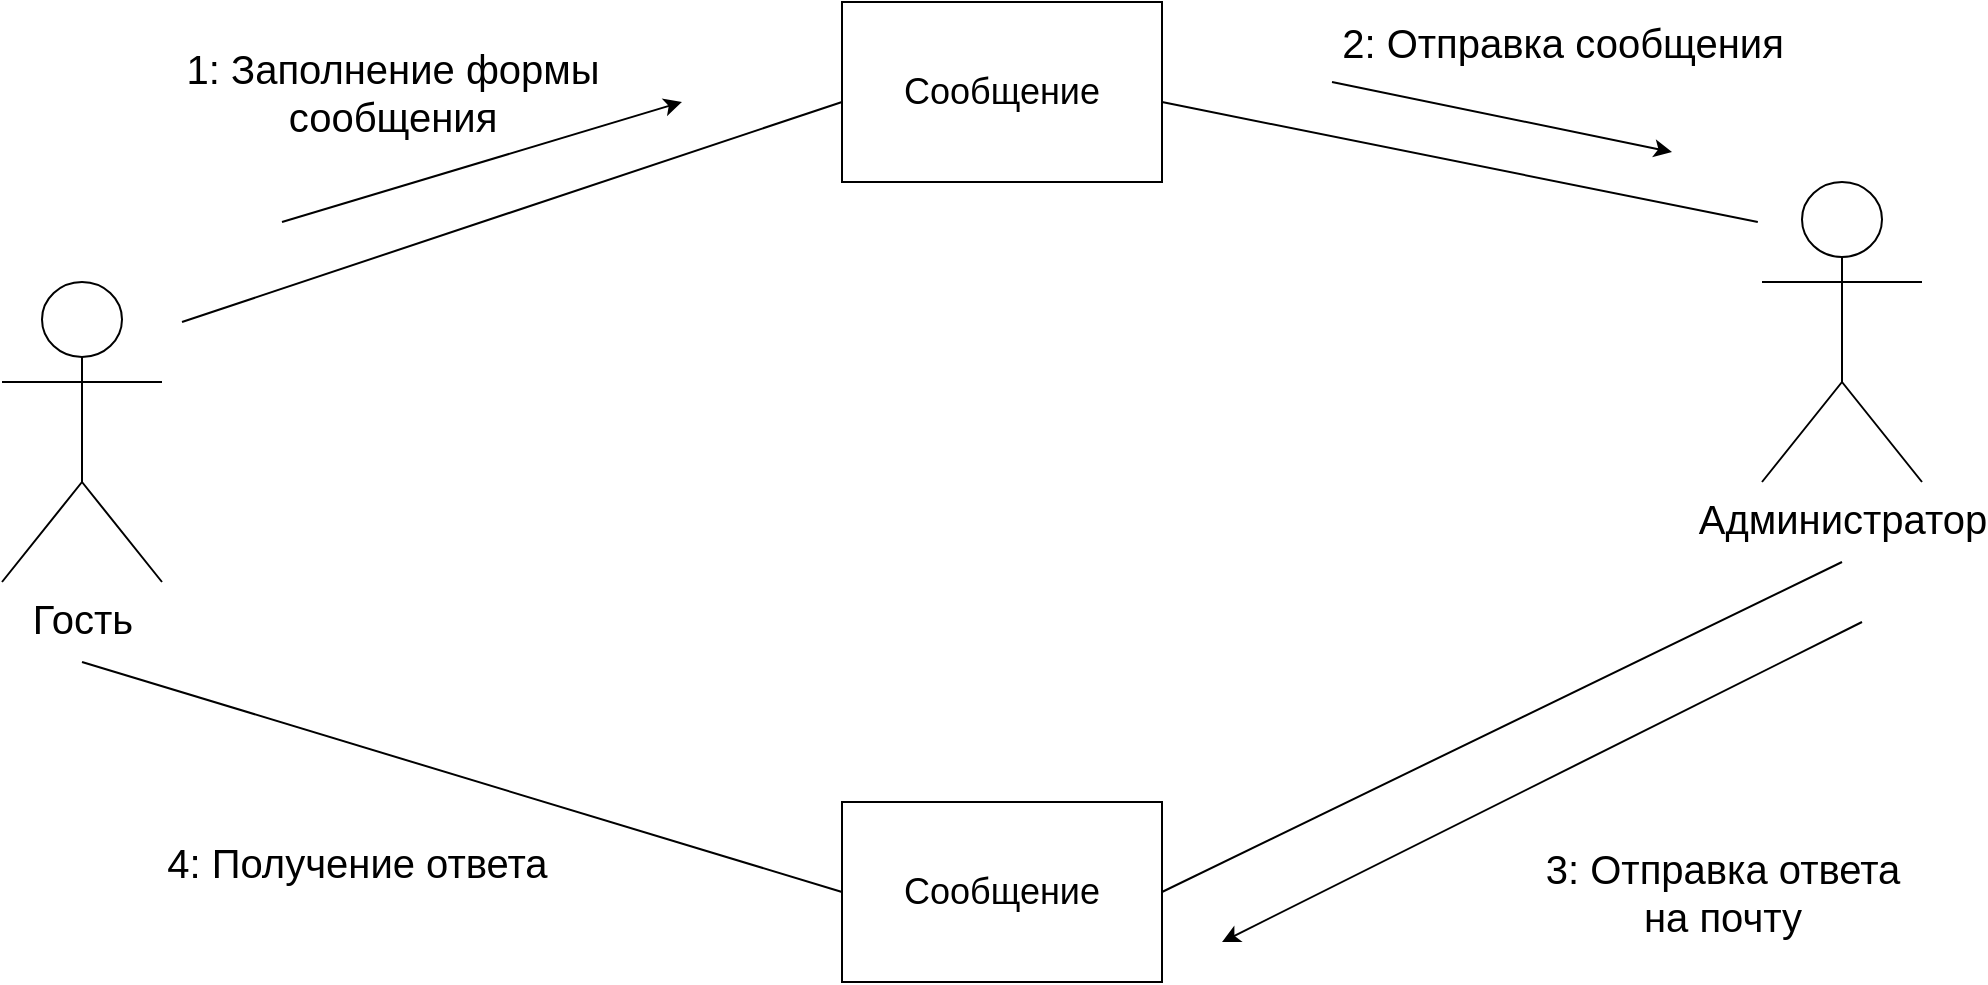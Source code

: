 <mxfile version="24.6.4" type="device">
  <diagram name="Страница — 1" id="BzyWAdhGi7d21yVxBeBD">
    <mxGraphModel dx="1235" dy="740" grid="1" gridSize="10" guides="1" tooltips="1" connect="1" arrows="1" fold="1" page="1" pageScale="1" pageWidth="3300" pageHeight="2339" math="0" shadow="0">
      <root>
        <mxCell id="0" />
        <mxCell id="1" parent="0" />
        <mxCell id="PSzE1qa0EJoJ_1Spib9P-2" value="&lt;font style=&quot;font-size: 20px;&quot;&gt;Гость&lt;/font&gt;" style="shape=umlActor;verticalLabelPosition=bottom;verticalAlign=top;html=1;outlineConnect=0;" parent="1" vertex="1">
          <mxGeometry x="680" y="430" width="80" height="150" as="geometry" />
        </mxCell>
        <mxCell id="PSzE1qa0EJoJ_1Spib9P-4" value="" style="endArrow=none;html=1;rounded=0;" parent="1" edge="1">
          <mxGeometry width="50" height="50" relative="1" as="geometry">
            <mxPoint x="770" y="450" as="sourcePoint" />
            <mxPoint x="1100" y="340" as="targetPoint" />
          </mxGeometry>
        </mxCell>
        <mxCell id="PSzE1qa0EJoJ_1Spib9P-5" value="" style="endArrow=classic;html=1;rounded=0;" parent="1" edge="1">
          <mxGeometry width="50" height="50" relative="1" as="geometry">
            <mxPoint x="820" y="400" as="sourcePoint" />
            <mxPoint x="1020" y="340" as="targetPoint" />
          </mxGeometry>
        </mxCell>
        <mxCell id="PSzE1qa0EJoJ_1Spib9P-6" value="&lt;font style=&quot;font-size: 20px;&quot;&gt;1: Заполнение формы&lt;br&gt;сообщения&lt;/font&gt;" style="text;html=1;align=center;verticalAlign=middle;resizable=0;points=[];autosize=1;strokeColor=none;fillColor=none;" parent="1" vertex="1">
          <mxGeometry x="760" y="305" width="230" height="60" as="geometry" />
        </mxCell>
        <mxCell id="PSzE1qa0EJoJ_1Spib9P-7" value="&lt;font style=&quot;font-size: 20px;&quot;&gt;2: Отправка сообщения&lt;/font&gt;" style="text;html=1;align=center;verticalAlign=middle;resizable=0;points=[];autosize=1;strokeColor=none;fillColor=none;" parent="1" vertex="1">
          <mxGeometry x="1340" y="290" width="240" height="40" as="geometry" />
        </mxCell>
        <mxCell id="PSzE1qa0EJoJ_1Spib9P-8" value="&lt;font style=&quot;font-size: 18px;&quot;&gt;Сообщение&lt;/font&gt;" style="rounded=0;whiteSpace=wrap;html=1;" parent="1" vertex="1">
          <mxGeometry x="1100" y="290" width="160" height="90" as="geometry" />
        </mxCell>
        <mxCell id="PSzE1qa0EJoJ_1Spib9P-9" value="" style="endArrow=none;html=1;rounded=0;" parent="1" edge="1">
          <mxGeometry width="50" height="50" relative="1" as="geometry">
            <mxPoint x="1260" y="340" as="sourcePoint" />
            <mxPoint x="1557.92" y="400" as="targetPoint" />
          </mxGeometry>
        </mxCell>
        <mxCell id="PSzE1qa0EJoJ_1Spib9P-10" value="" style="endArrow=classic;html=1;rounded=0;" parent="1" edge="1">
          <mxGeometry width="50" height="50" relative="1" as="geometry">
            <mxPoint x="1345" y="330" as="sourcePoint" />
            <mxPoint x="1515" y="365" as="targetPoint" />
          </mxGeometry>
        </mxCell>
        <mxCell id="PSzE1qa0EJoJ_1Spib9P-11" value="&lt;font style=&quot;font-size: 20px;&quot;&gt;Администратор&lt;/font&gt;" style="shape=umlActor;verticalLabelPosition=bottom;verticalAlign=top;html=1;outlineConnect=0;" parent="1" vertex="1">
          <mxGeometry x="1560" y="380" width="80" height="150" as="geometry" />
        </mxCell>
        <mxCell id="PSzE1qa0EJoJ_1Spib9P-12" value="" style="endArrow=none;html=1;rounded=0;exitX=1;exitY=0.5;exitDx=0;exitDy=0;" parent="1" source="PSzE1qa0EJoJ_1Spib9P-15" edge="1">
          <mxGeometry width="50" height="50" relative="1" as="geometry">
            <mxPoint x="1480" y="730" as="sourcePoint" />
            <mxPoint x="1600" y="570" as="targetPoint" />
          </mxGeometry>
        </mxCell>
        <mxCell id="PSzE1qa0EJoJ_1Spib9P-13" value="" style="endArrow=classic;html=1;rounded=0;" parent="1" edge="1">
          <mxGeometry width="50" height="50" relative="1" as="geometry">
            <mxPoint x="1610" y="600" as="sourcePoint" />
            <mxPoint x="1290" y="760" as="targetPoint" />
          </mxGeometry>
        </mxCell>
        <mxCell id="PSzE1qa0EJoJ_1Spib9P-14" value="&lt;font style=&quot;font-size: 20px;&quot;&gt;3: Отправка ответа &lt;br&gt;на почту&lt;/font&gt;" style="text;html=1;align=center;verticalAlign=middle;resizable=0;points=[];autosize=1;strokeColor=none;fillColor=none;" parent="1" vertex="1">
          <mxGeometry x="1440" y="705" width="200" height="60" as="geometry" />
        </mxCell>
        <mxCell id="PSzE1qa0EJoJ_1Spib9P-15" value="&lt;font style=&quot;font-size: 18px;&quot;&gt;Сообщение&lt;/font&gt;" style="rounded=0;whiteSpace=wrap;html=1;" parent="1" vertex="1">
          <mxGeometry x="1100" y="690" width="160" height="90" as="geometry" />
        </mxCell>
        <mxCell id="PSzE1qa0EJoJ_1Spib9P-16" value="" style="endArrow=none;html=1;rounded=0;entryX=0;entryY=0.5;entryDx=0;entryDy=0;" parent="1" target="PSzE1qa0EJoJ_1Spib9P-15" edge="1">
          <mxGeometry width="50" height="50" relative="1" as="geometry">
            <mxPoint x="720" y="620" as="sourcePoint" />
            <mxPoint x="1080" y="525" as="targetPoint" />
          </mxGeometry>
        </mxCell>
        <mxCell id="PSzE1qa0EJoJ_1Spib9P-17" value="&lt;span style=&quot;font-size: 20px;&quot;&gt;4: Получение ответа&amp;nbsp;&lt;/span&gt;" style="text;html=1;align=center;verticalAlign=middle;resizable=0;points=[];autosize=1;strokeColor=none;fillColor=none;" parent="1" vertex="1">
          <mxGeometry x="750" y="700" width="220" height="40" as="geometry" />
        </mxCell>
      </root>
    </mxGraphModel>
  </diagram>
</mxfile>
